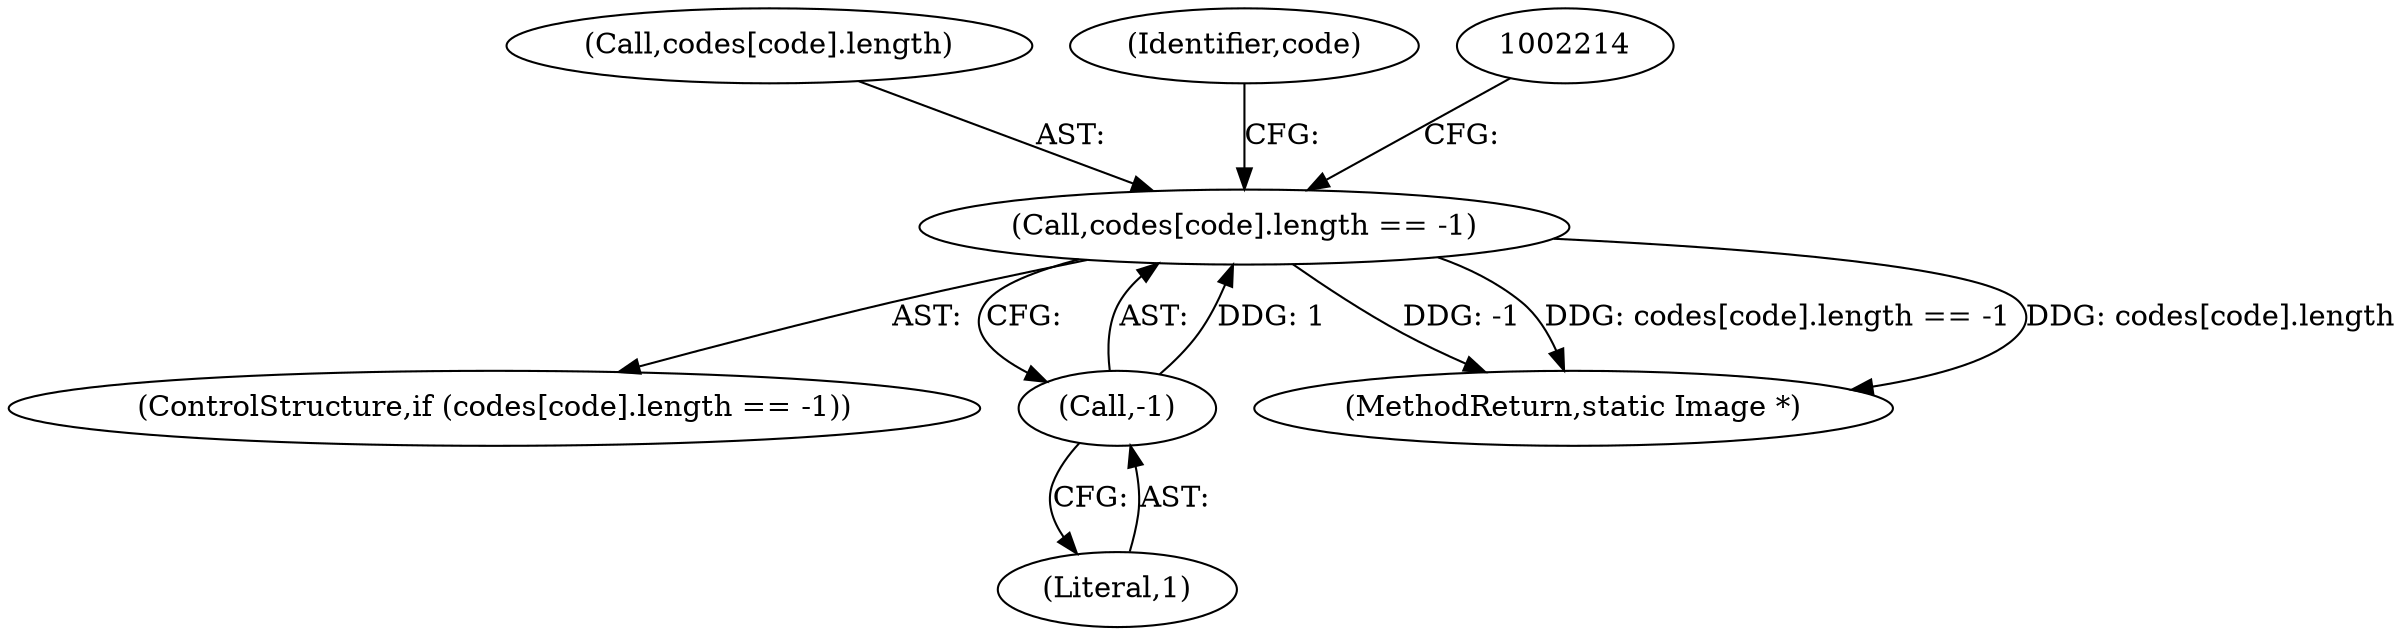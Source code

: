 digraph "0_ImageMagick_afa878a689870c28b6994ecf3bb8dbfb2b76d135@array" {
"1002205" [label="(Call,codes[code].length == -1)"];
"1002211" [label="(Call,-1)"];
"1002205" [label="(Call,codes[code].length == -1)"];
"1002211" [label="(Call,-1)"];
"1002212" [label="(Literal,1)"];
"1002206" [label="(Call,codes[code].length)"];
"1002219" [label="(Identifier,code)"];
"1002204" [label="(ControlStructure,if (codes[code].length == -1))"];
"1002647" [label="(MethodReturn,static Image *)"];
"1002205" -> "1002204"  [label="AST: "];
"1002205" -> "1002211"  [label="CFG: "];
"1002206" -> "1002205"  [label="AST: "];
"1002211" -> "1002205"  [label="AST: "];
"1002214" -> "1002205"  [label="CFG: "];
"1002219" -> "1002205"  [label="CFG: "];
"1002205" -> "1002647"  [label="DDG: -1"];
"1002205" -> "1002647"  [label="DDG: codes[code].length == -1"];
"1002205" -> "1002647"  [label="DDG: codes[code].length"];
"1002211" -> "1002205"  [label="DDG: 1"];
"1002211" -> "1002212"  [label="CFG: "];
"1002212" -> "1002211"  [label="AST: "];
}
